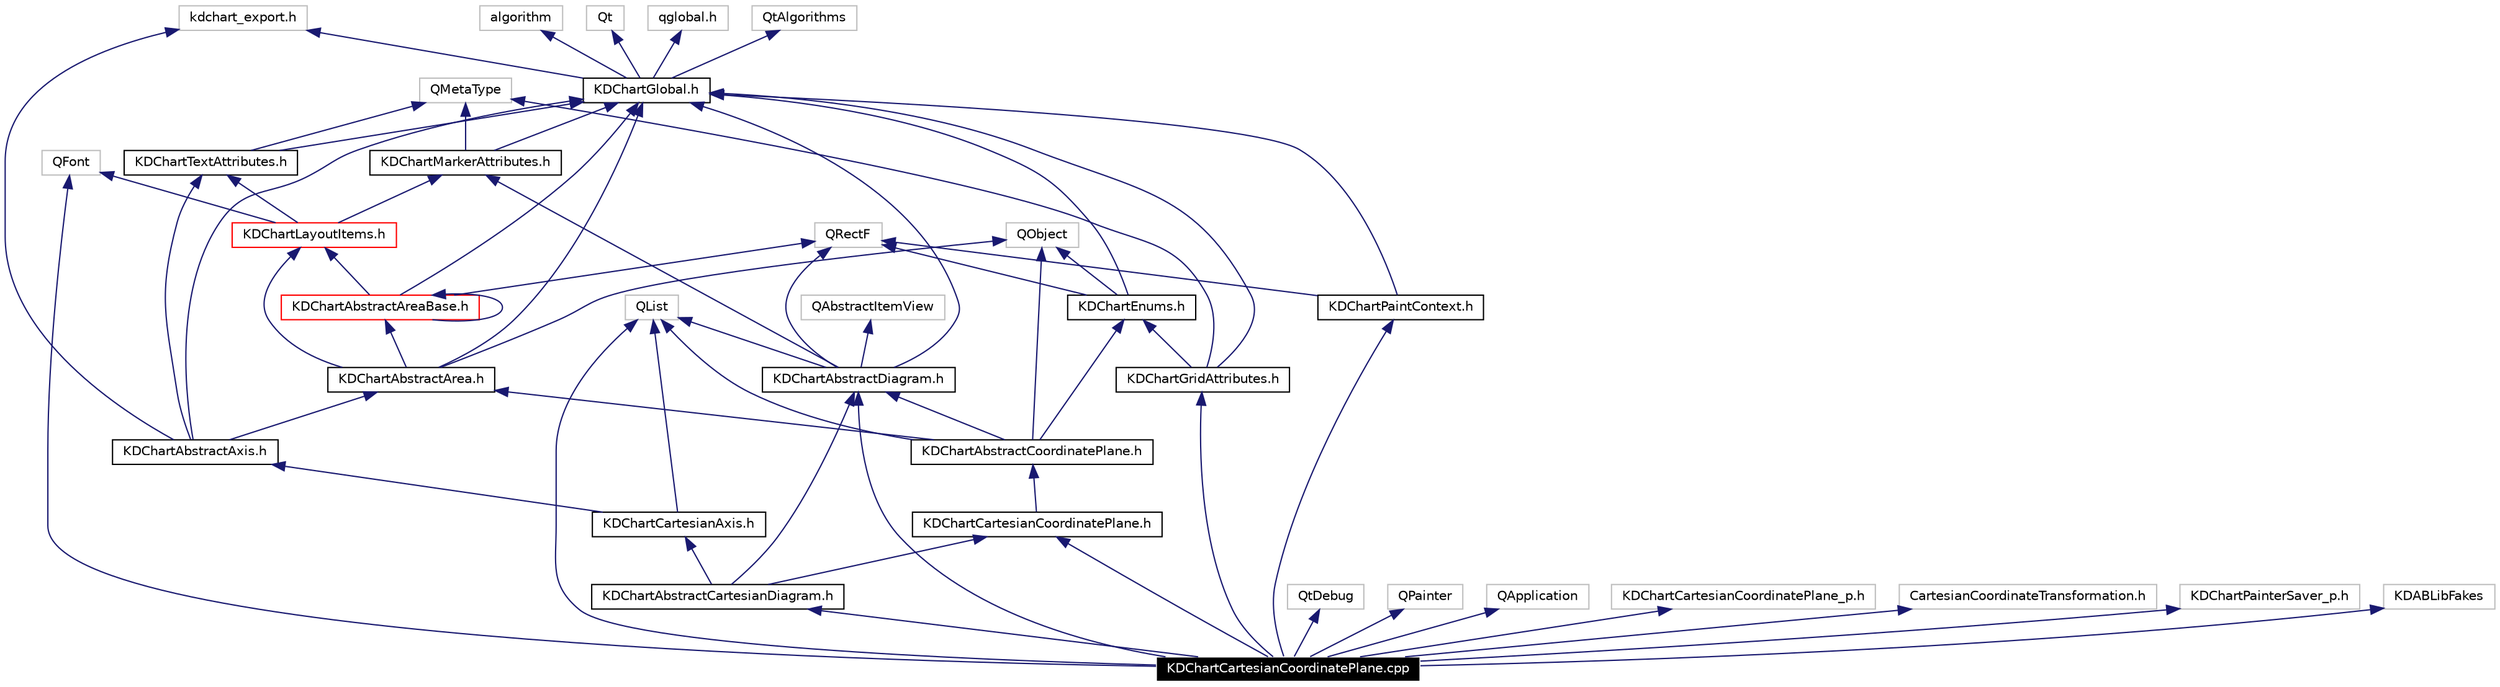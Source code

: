digraph G
{
  edge [fontname="Helvetica",fontsize=10,labelfontname="Helvetica",labelfontsize=10];
  node [fontname="Helvetica",fontsize=10,shape=record];
  Node1193 [label="KDChartCartesianCoordinatePlane.cpp",height=0.2,width=0.4,color="white", fillcolor="black", style="filled" fontcolor="white"];
  Node1194 -> Node1193 [dir=back,color="midnightblue",fontsize=10,style="solid",fontname="Helvetica"];
  Node1194 [label="QFont",height=0.2,width=0.4,color="grey75"];
  Node1195 -> Node1193 [dir=back,color="midnightblue",fontsize=10,style="solid",fontname="Helvetica"];
  Node1195 [label="QList",height=0.2,width=0.4,color="grey75"];
  Node1196 -> Node1193 [dir=back,color="midnightblue",fontsize=10,style="solid",fontname="Helvetica"];
  Node1196 [label="QtDebug",height=0.2,width=0.4,color="grey75"];
  Node1197 -> Node1193 [dir=back,color="midnightblue",fontsize=10,style="solid",fontname="Helvetica"];
  Node1197 [label="QPainter",height=0.2,width=0.4,color="grey75"];
  Node1198 -> Node1193 [dir=back,color="midnightblue",fontsize=10,style="solid",fontname="Helvetica"];
  Node1198 [label="QApplication",height=0.2,width=0.4,color="grey75"];
  Node1199 -> Node1193 [dir=back,color="midnightblue",fontsize=10,style="solid",fontname="Helvetica"];
  Node1199 [label="KDChartAbstractDiagram.h",height=0.2,width=0.4,color="black",URL="$_k_d_chart_abstract_diagram_8h.html"];
  Node1195 -> Node1199 [dir=back,color="midnightblue",fontsize=10,style="solid",fontname="Helvetica"];
  Node1200 -> Node1199 [dir=back,color="midnightblue",fontsize=10,style="solid",fontname="Helvetica"];
  Node1200 [label="QRectF",height=0.2,width=0.4,color="grey75"];
  Node1201 -> Node1199 [dir=back,color="midnightblue",fontsize=10,style="solid",fontname="Helvetica"];
  Node1201 [label="QAbstractItemView",height=0.2,width=0.4,color="grey75"];
  Node1202 -> Node1199 [dir=back,color="midnightblue",fontsize=10,style="solid",fontname="Helvetica"];
  Node1202 [label="KDChartGlobal.h",height=0.2,width=0.4,color="black",URL="$_k_d_chart_global_8h.html"];
  Node1203 -> Node1202 [dir=back,color="midnightblue",fontsize=10,style="solid",fontname="Helvetica"];
  Node1203 [label="qglobal.h",height=0.2,width=0.4,color="grey75"];
  Node1204 -> Node1202 [dir=back,color="midnightblue",fontsize=10,style="solid",fontname="Helvetica"];
  Node1204 [label="kdchart_export.h",height=0.2,width=0.4,color="grey75"];
  Node1205 -> Node1202 [dir=back,color="midnightblue",fontsize=10,style="solid",fontname="Helvetica"];
  Node1205 [label="QtAlgorithms",height=0.2,width=0.4,color="grey75"];
  Node1206 -> Node1202 [dir=back,color="midnightblue",fontsize=10,style="solid",fontname="Helvetica"];
  Node1206 [label="algorithm",height=0.2,width=0.4,color="grey75"];
  Node1207 -> Node1202 [dir=back,color="midnightblue",fontsize=10,style="solid",fontname="Helvetica"];
  Node1207 [label="Qt",height=0.2,width=0.4,color="grey75"];
  Node1208 -> Node1199 [dir=back,color="midnightblue",fontsize=10,style="solid",fontname="Helvetica"];
  Node1208 [label="KDChartMarkerAttributes.h",height=0.2,width=0.4,color="black",URL="$_k_d_chart_marker_attributes_8h.html"];
  Node1209 -> Node1208 [dir=back,color="midnightblue",fontsize=10,style="solid",fontname="Helvetica"];
  Node1209 [label="QMetaType",height=0.2,width=0.4,color="grey75"];
  Node1202 -> Node1208 [dir=back,color="midnightblue",fontsize=10,style="solid",fontname="Helvetica"];
  Node1210 -> Node1193 [dir=back,color="midnightblue",fontsize=10,style="solid",fontname="Helvetica"];
  Node1210 [label="KDChartAbstractCartesianDiagram.h",height=0.2,width=0.4,color="black",URL="$_k_d_chart_abstract_cartesian_diagram_8h.html"];
  Node1211 -> Node1210 [dir=back,color="midnightblue",fontsize=10,style="solid",fontname="Helvetica"];
  Node1211 [label="KDChartCartesianCoordinatePlane.h",height=0.2,width=0.4,color="black",URL="$_k_d_chart_cartesian_coordinate_plane_8h.html"];
  Node1212 -> Node1211 [dir=back,color="midnightblue",fontsize=10,style="solid",fontname="Helvetica"];
  Node1212 [label="KDChartAbstractCoordinatePlane.h",height=0.2,width=0.4,color="black",URL="$_k_d_chart_abstract_coordinate_plane_8h.html"];
  Node1213 -> Node1212 [dir=back,color="midnightblue",fontsize=10,style="solid",fontname="Helvetica"];
  Node1213 [label="QObject",height=0.2,width=0.4,color="grey75"];
  Node1195 -> Node1212 [dir=back,color="midnightblue",fontsize=10,style="solid",fontname="Helvetica"];
  Node1214 -> Node1212 [dir=back,color="midnightblue",fontsize=10,style="solid",fontname="Helvetica"];
  Node1214 [label="KDChartAbstractArea.h",height=0.2,width=0.4,color="black",URL="$_k_d_chart_abstract_area_8h.html"];
  Node1213 -> Node1214 [dir=back,color="midnightblue",fontsize=10,style="solid",fontname="Helvetica"];
  Node1202 -> Node1214 [dir=back,color="midnightblue",fontsize=10,style="solid",fontname="Helvetica"];
  Node1215 -> Node1214 [dir=back,color="midnightblue",fontsize=10,style="solid",fontname="Helvetica"];
  Node1215 [label="KDChartAbstractAreaBase.h",height=0.2,width=0.4,color="red",URL="$_k_d_chart_abstract_area_base_8h.html"];
  Node1200 -> Node1215 [dir=back,color="midnightblue",fontsize=10,style="solid",fontname="Helvetica"];
  Node1202 -> Node1215 [dir=back,color="midnightblue",fontsize=10,style="solid",fontname="Helvetica"];
  Node1218 -> Node1215 [dir=back,color="midnightblue",fontsize=10,style="solid",fontname="Helvetica"];
  Node1218 [label="KDChartLayoutItems.h",height=0.2,width=0.4,color="red",URL="$_k_d_chart_layout_items_8h.html"];
  Node1194 -> Node1218 [dir=back,color="midnightblue",fontsize=10,style="solid",fontname="Helvetica"];
  Node1224 -> Node1218 [dir=back,color="midnightblue",fontsize=10,style="solid",fontname="Helvetica"];
  Node1224 [label="KDChartTextAttributes.h",height=0.2,width=0.4,color="black",URL="$_k_d_chart_text_attributes_8h.html"];
  Node1209 -> Node1224 [dir=back,color="midnightblue",fontsize=10,style="solid",fontname="Helvetica"];
  Node1202 -> Node1224 [dir=back,color="midnightblue",fontsize=10,style="solid",fontname="Helvetica"];
  Node1208 -> Node1218 [dir=back,color="midnightblue",fontsize=10,style="solid",fontname="Helvetica"];
  Node1215 -> Node1215 [dir=back,color="midnightblue",fontsize=10,style="solid",fontname="Helvetica"];
  Node1218 -> Node1214 [dir=back,color="midnightblue",fontsize=10,style="solid",fontname="Helvetica"];
  Node1199 -> Node1212 [dir=back,color="midnightblue",fontsize=10,style="solid",fontname="Helvetica"];
  Node1228 -> Node1212 [dir=back,color="midnightblue",fontsize=10,style="solid",fontname="Helvetica"];
  Node1228 [label="KDChartEnums.h",height=0.2,width=0.4,color="black",URL="$_k_d_chart_enums_8h.html"];
  Node1202 -> Node1228 [dir=back,color="midnightblue",fontsize=10,style="solid",fontname="Helvetica"];
  Node1200 -> Node1228 [dir=back,color="midnightblue",fontsize=10,style="solid",fontname="Helvetica"];
  Node1213 -> Node1228 [dir=back,color="midnightblue",fontsize=10,style="solid",fontname="Helvetica"];
  Node1199 -> Node1210 [dir=back,color="midnightblue",fontsize=10,style="solid",fontname="Helvetica"];
  Node1231 -> Node1210 [dir=back,color="midnightblue",fontsize=10,style="solid",fontname="Helvetica"];
  Node1231 [label="KDChartCartesianAxis.h",height=0.2,width=0.4,color="black",URL="$_k_d_chart_cartesian_axis_8h.html"];
  Node1195 -> Node1231 [dir=back,color="midnightblue",fontsize=10,style="solid",fontname="Helvetica"];
  Node1232 -> Node1231 [dir=back,color="midnightblue",fontsize=10,style="solid",fontname="Helvetica"];
  Node1232 [label="KDChartAbstractAxis.h",height=0.2,width=0.4,color="black",URL="$_k_d_chart_abstract_axis_8h.html"];
  Node1204 -> Node1232 [dir=back,color="midnightblue",fontsize=10,style="solid",fontname="Helvetica"];
  Node1202 -> Node1232 [dir=back,color="midnightblue",fontsize=10,style="solid",fontname="Helvetica"];
  Node1214 -> Node1232 [dir=back,color="midnightblue",fontsize=10,style="solid",fontname="Helvetica"];
  Node1224 -> Node1232 [dir=back,color="midnightblue",fontsize=10,style="solid",fontname="Helvetica"];
  Node1211 -> Node1193 [dir=back,color="midnightblue",fontsize=10,style="solid",fontname="Helvetica"];
  Node1233 -> Node1193 [dir=back,color="midnightblue",fontsize=10,style="solid",fontname="Helvetica"];
  Node1233 [label="KDChartCartesianCoordinatePlane_p.h",height=0.2,width=0.4,color="grey75"];
  Node1234 -> Node1193 [dir=back,color="midnightblue",fontsize=10,style="solid",fontname="Helvetica"];
  Node1234 [label="CartesianCoordinateTransformation.h",height=0.2,width=0.4,color="grey75"];
  Node1235 -> Node1193 [dir=back,color="midnightblue",fontsize=10,style="solid",fontname="Helvetica"];
  Node1235 [label="KDChartGridAttributes.h",height=0.2,width=0.4,color="black",URL="$_k_d_chart_grid_attributes_8h.html"];
  Node1209 -> Node1235 [dir=back,color="midnightblue",fontsize=10,style="solid",fontname="Helvetica"];
  Node1202 -> Node1235 [dir=back,color="midnightblue",fontsize=10,style="solid",fontname="Helvetica"];
  Node1228 -> Node1235 [dir=back,color="midnightblue",fontsize=10,style="solid",fontname="Helvetica"];
  Node1236 -> Node1193 [dir=back,color="midnightblue",fontsize=10,style="solid",fontname="Helvetica"];
  Node1236 [label="KDChartPaintContext.h",height=0.2,width=0.4,color="black",URL="$_k_d_chart_paint_context_8h.html"];
  Node1200 -> Node1236 [dir=back,color="midnightblue",fontsize=10,style="solid",fontname="Helvetica"];
  Node1202 -> Node1236 [dir=back,color="midnightblue",fontsize=10,style="solid",fontname="Helvetica"];
  Node1237 -> Node1193 [dir=back,color="midnightblue",fontsize=10,style="solid",fontname="Helvetica"];
  Node1237 [label="KDChartPainterSaver_p.h",height=0.2,width=0.4,color="grey75"];
  Node1238 -> Node1193 [dir=back,color="midnightblue",fontsize=10,style="solid",fontname="Helvetica"];
  Node1238 [label="KDABLibFakes",height=0.2,width=0.4,color="grey75"];
}
